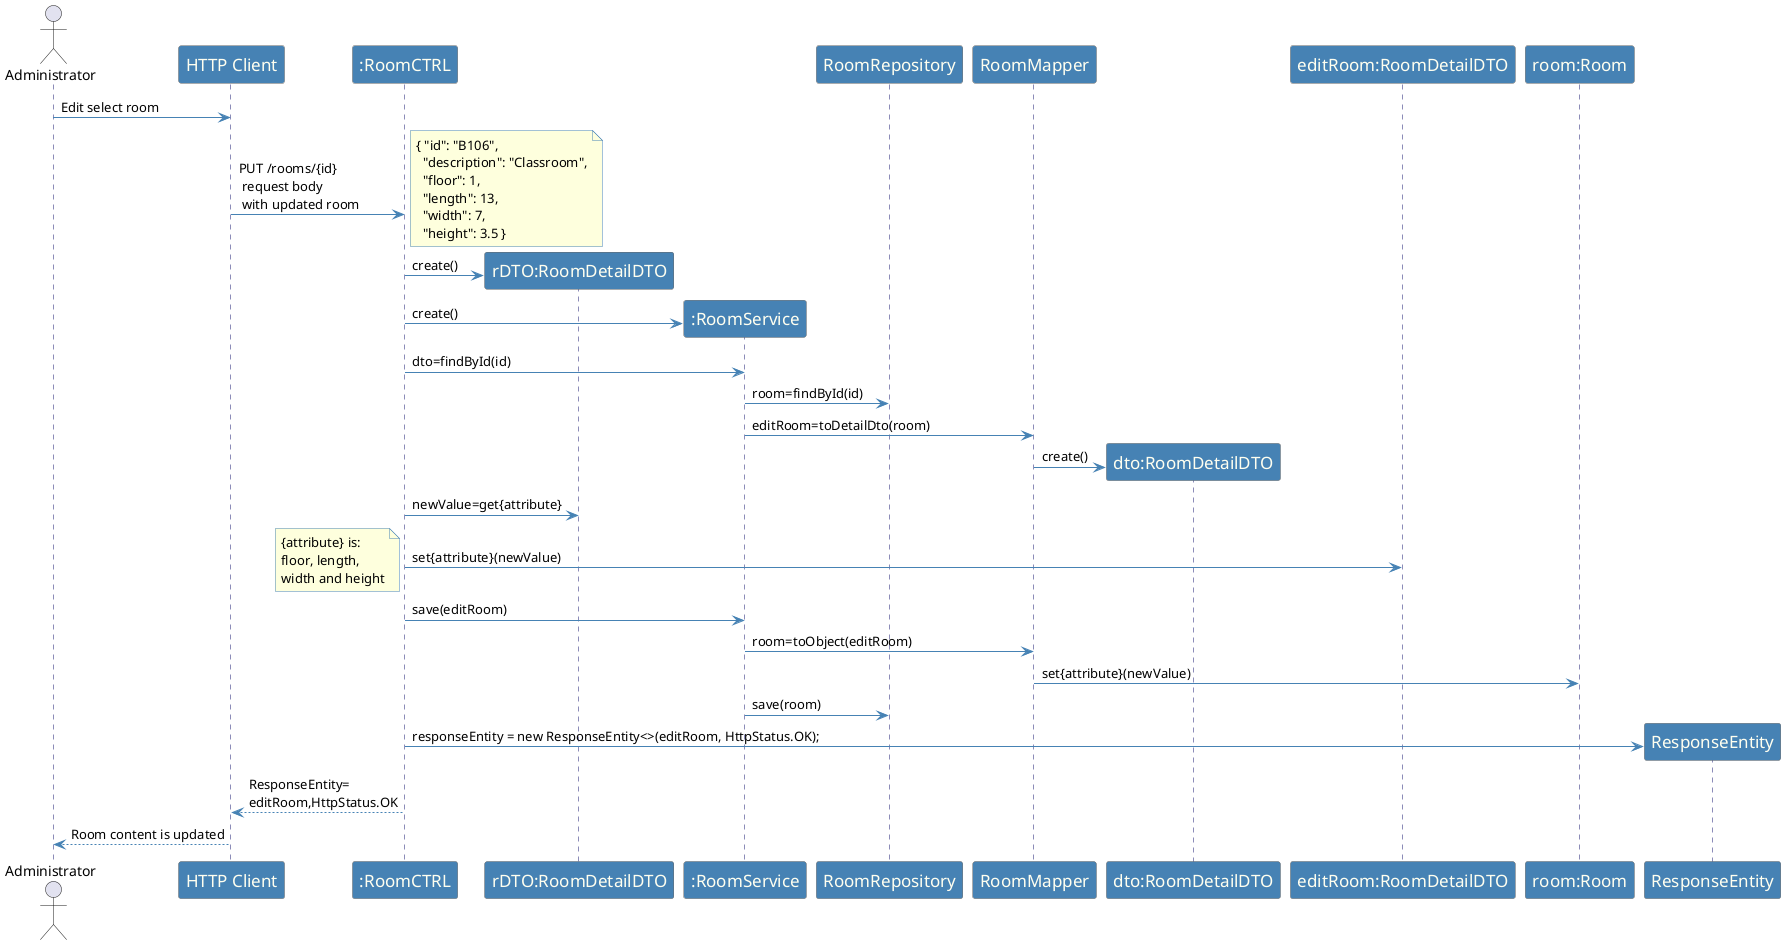 @startuml


actor Administrator

skinparam sequence {
	ArrowColor SteelBlue
	ActorBorderColor Dimgray
	LifeLineBorderColor MidnightBlue
	LifeLineBackgroundColor #A9DCDF

	ParticipantBorderColor Dimgray
	ParticipantBackgroundColor SteelBlue
	ParticipantFontName Calibri Bold
	ParticipantFontSize 17
	ParticipantFontColor Ivory

	ActorBackgroundColor SteelBlue
	ActorFontColor MidnightBlue
	ActorFontSize 17
	ActorFontName Aapex
}

skinparam note {
BorderColor SteelBlue
}

Administrator -> "HTTP Client": Edit select room
"HTTP Client" -> ":RoomCTRL":  PUT /rooms/{id}\n request body \n with updated room
note right
{ "id": "B106",
  "description": "Classroom",
  "floor": 1,
  "length": 13,
  "width": 7,
  "height": 3.5 }
end note
create "rDTO:RoomDetailDTO"
":RoomCTRL" -> "rDTO:RoomDetailDTO": create()
create ":RoomService"
":RoomCTRL" -> ":RoomService": create()
":RoomCTRL" -> ":RoomService": dto=findById(id)
":RoomService" -> RoomRepository: room=findById(id)
":RoomService" -> RoomMapper: editRoom=toDetailDto(room)
create "dto:RoomDetailDTO"
RoomMapper -> "dto:RoomDetailDTO": create()
":RoomCTRL" -> "rDTO:RoomDetailDTO": newValue=get{attribute}
":RoomCTRL"  -> "editRoom:RoomDetailDTO": set{attribute}(newValue)

note left
{attribute} is:
floor, length,
width and height
    end note
":RoomCTRL" -> ":RoomService": save(editRoom)
":RoomService" -> RoomMapper: room=toObject(editRoom)
RoomMapper -> "room:Room": set{attribute}(newValue)

":RoomService" -> RoomRepository: save(room)
create ResponseEntity
":RoomCTRL" -> ResponseEntity: responseEntity = new ResponseEntity<>(editRoom, HttpStatus.OK);

"HTTP Client" <-- ":RoomCTRL": ResponseEntity=\neditRoom,HttpStatus.OK
Administrator <-- "HTTP Client": Room content is updated

@enduml